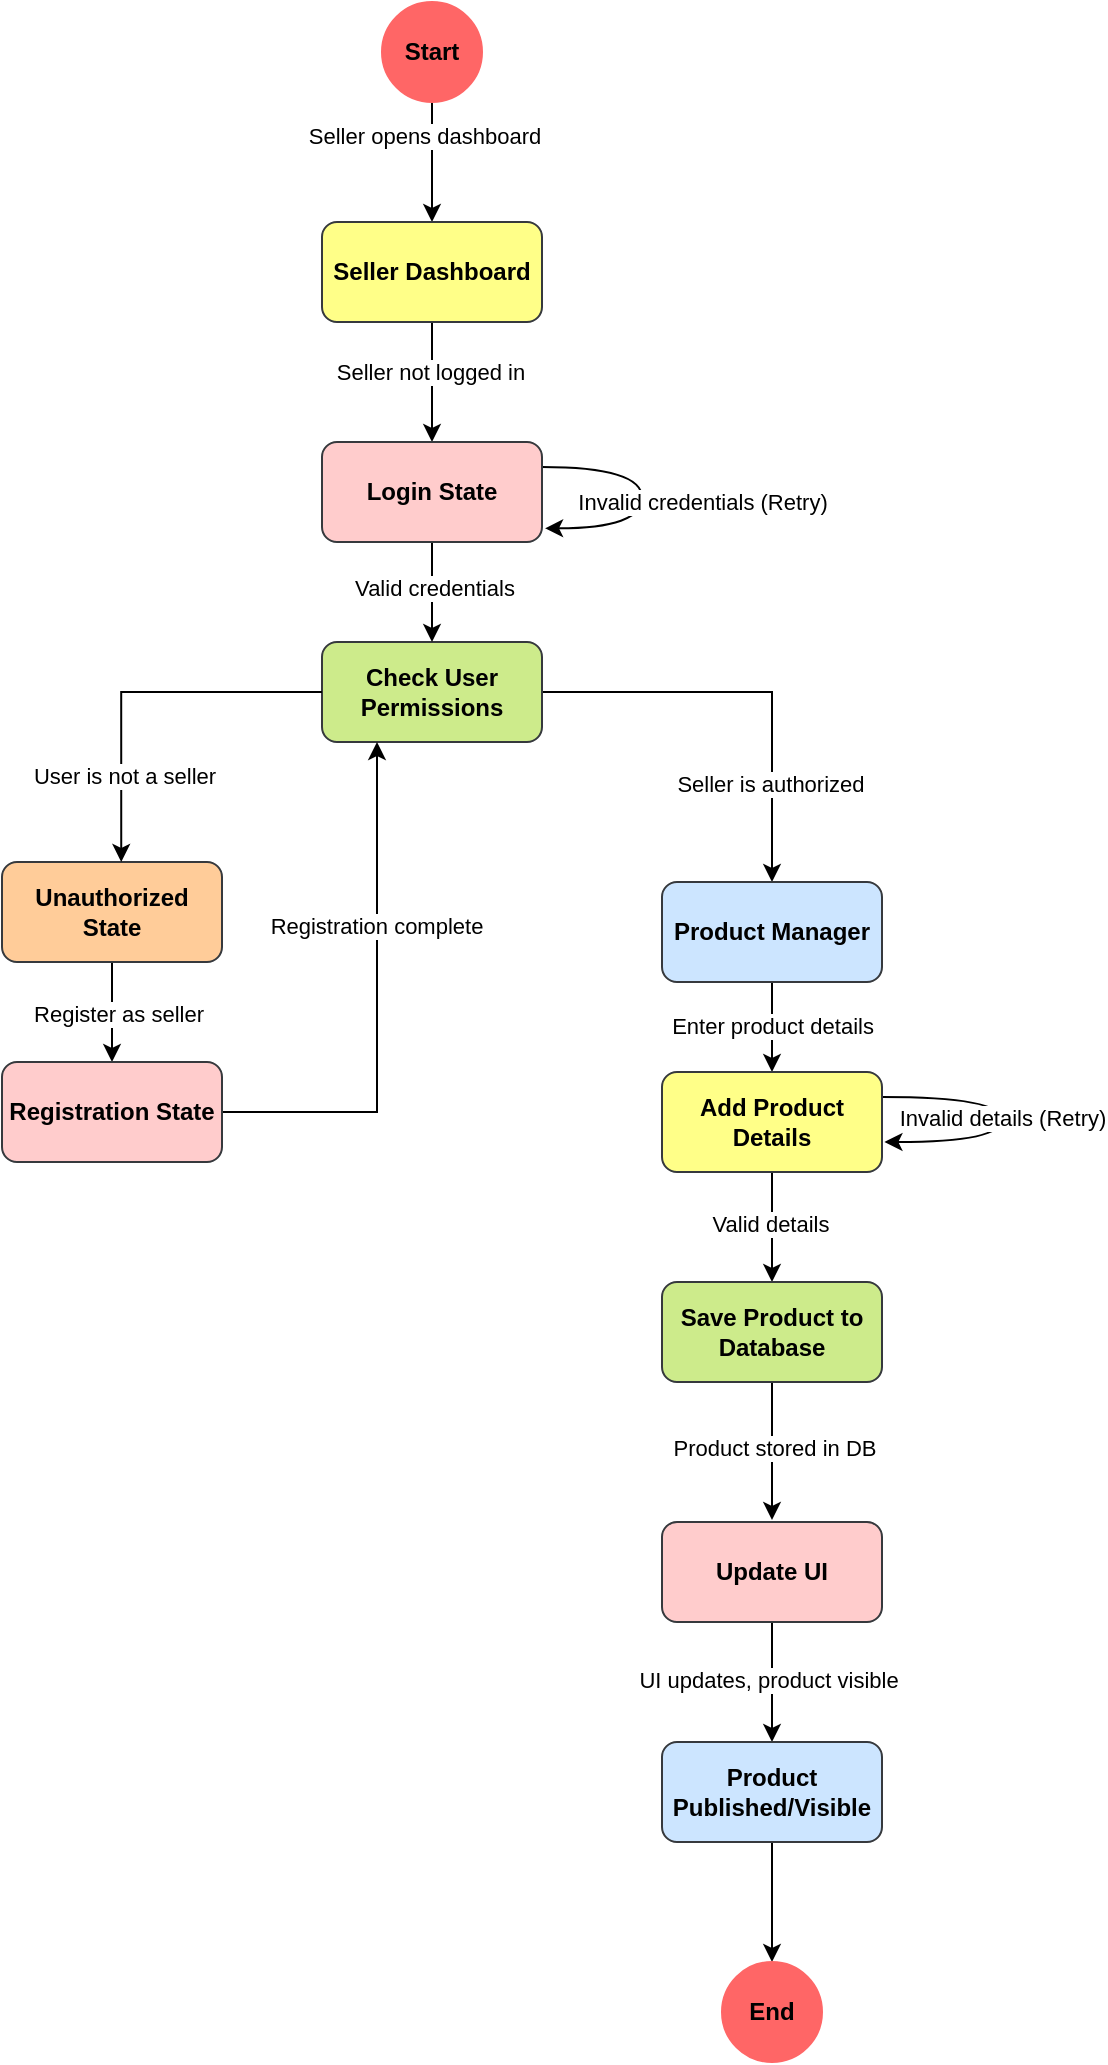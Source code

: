 <mxfile version="26.0.16">
  <diagram name="Page-1" id="LVca1TQFc_IRdbiSPORM">
    <mxGraphModel dx="819" dy="446" grid="1" gridSize="10" guides="1" tooltips="1" connect="1" arrows="1" fold="1" page="1" pageScale="1" pageWidth="827" pageHeight="1169" math="0" shadow="0">
      <root>
        <mxCell id="0" />
        <mxCell id="1" parent="0" />
        <mxCell id="EmD3onqb7K9XQdKV8UgL-1" value="" style="edgeStyle=orthogonalEdgeStyle;rounded=0;orthogonalLoop=1;jettySize=auto;html=1;" edge="1" parent="1" source="EmD3onqb7K9XQdKV8UgL-3" target="EmD3onqb7K9XQdKV8UgL-4">
          <mxGeometry relative="1" as="geometry" />
        </mxCell>
        <mxCell id="EmD3onqb7K9XQdKV8UgL-2" value="Seller opens dashboard" style="edgeLabel;html=1;align=center;verticalAlign=middle;resizable=0;points=[];" vertex="1" connectable="0" parent="EmD3onqb7K9XQdKV8UgL-1">
          <mxGeometry x="-0.433" y="-4" relative="1" as="geometry">
            <mxPoint as="offset" />
          </mxGeometry>
        </mxCell>
        <mxCell id="EmD3onqb7K9XQdKV8UgL-3" value="Start" style="ellipse;whiteSpace=wrap;html=1;aspect=fixed;fillColor=#FF6666;strokeColor=#FF6666;fontStyle=1" vertex="1" parent="1">
          <mxGeometry x="440" width="50" height="50" as="geometry" />
        </mxCell>
        <mxCell id="EmD3onqb7K9XQdKV8UgL-50" style="edgeStyle=orthogonalEdgeStyle;rounded=0;orthogonalLoop=1;jettySize=auto;html=1;entryX=0.5;entryY=0;entryDx=0;entryDy=0;" edge="1" parent="1" source="EmD3onqb7K9XQdKV8UgL-4" target="EmD3onqb7K9XQdKV8UgL-19">
          <mxGeometry relative="1" as="geometry" />
        </mxCell>
        <mxCell id="EmD3onqb7K9XQdKV8UgL-51" value="Seller not logged in" style="edgeLabel;html=1;align=center;verticalAlign=middle;resizable=0;points=[];" vertex="1" connectable="0" parent="EmD3onqb7K9XQdKV8UgL-50">
          <mxGeometry x="-0.171" y="-1" relative="1" as="geometry">
            <mxPoint as="offset" />
          </mxGeometry>
        </mxCell>
        <mxCell id="EmD3onqb7K9XQdKV8UgL-4" value="Seller Dashboard" style="rounded=1;whiteSpace=wrap;html=1;fontStyle=1;fillColor=#ffff88;strokeColor=#36393d;" vertex="1" parent="1">
          <mxGeometry x="410" y="110" width="110" height="50" as="geometry" />
        </mxCell>
        <mxCell id="EmD3onqb7K9XQdKV8UgL-62" style="edgeStyle=orthogonalEdgeStyle;rounded=0;orthogonalLoop=1;jettySize=auto;html=1;entryX=0.5;entryY=0;entryDx=0;entryDy=0;" edge="1" parent="1" source="EmD3onqb7K9XQdKV8UgL-9" target="EmD3onqb7K9XQdKV8UgL-27">
          <mxGeometry relative="1" as="geometry" />
        </mxCell>
        <mxCell id="EmD3onqb7K9XQdKV8UgL-63" value="Seller is authorized" style="edgeLabel;html=1;align=center;verticalAlign=middle;resizable=0;points=[];" vertex="1" connectable="0" parent="EmD3onqb7K9XQdKV8UgL-62">
          <mxGeometry x="0.529" y="-1" relative="1" as="geometry">
            <mxPoint as="offset" />
          </mxGeometry>
        </mxCell>
        <mxCell id="EmD3onqb7K9XQdKV8UgL-9" value="Check User Permissions" style="rounded=1;whiteSpace=wrap;html=1;fontStyle=1;fillColor=#cdeb8b;strokeColor=#36393d;" vertex="1" parent="1">
          <mxGeometry x="410" y="320" width="110" height="50" as="geometry" />
        </mxCell>
        <mxCell id="EmD3onqb7K9XQdKV8UgL-58" style="edgeStyle=orthogonalEdgeStyle;rounded=0;orthogonalLoop=1;jettySize=auto;html=1;entryX=0.5;entryY=0;entryDx=0;entryDy=0;" edge="1" parent="1" source="EmD3onqb7K9XQdKV8UgL-14" target="EmD3onqb7K9XQdKV8UgL-22">
          <mxGeometry relative="1" as="geometry" />
        </mxCell>
        <mxCell id="EmD3onqb7K9XQdKV8UgL-59" value="Register as seller" style="edgeLabel;html=1;align=center;verticalAlign=middle;resizable=0;points=[];" vertex="1" connectable="0" parent="EmD3onqb7K9XQdKV8UgL-58">
          <mxGeometry x="0.04" y="3" relative="1" as="geometry">
            <mxPoint as="offset" />
          </mxGeometry>
        </mxCell>
        <mxCell id="EmD3onqb7K9XQdKV8UgL-14" value="Unauthorized State" style="rounded=1;whiteSpace=wrap;html=1;fontStyle=1;fillColor=#ffcc99;strokeColor=#36393d;" vertex="1" parent="1">
          <mxGeometry x="250" y="430" width="110" height="50" as="geometry" />
        </mxCell>
        <mxCell id="EmD3onqb7K9XQdKV8UgL-52" style="edgeStyle=orthogonalEdgeStyle;rounded=0;orthogonalLoop=1;jettySize=auto;html=1;exitX=1;exitY=0.25;exitDx=0;exitDy=0;curved=1;entryX=1.014;entryY=0.863;entryDx=0;entryDy=0;entryPerimeter=0;" edge="1" parent="1" source="EmD3onqb7K9XQdKV8UgL-19" target="EmD3onqb7K9XQdKV8UgL-19">
          <mxGeometry relative="1" as="geometry">
            <mxPoint x="590" y="260" as="targetPoint" />
            <Array as="points">
              <mxPoint x="570" y="233" />
              <mxPoint x="570" y="263" />
            </Array>
          </mxGeometry>
        </mxCell>
        <mxCell id="EmD3onqb7K9XQdKV8UgL-53" value="Invalid credentials (Retry)" style="edgeLabel;html=1;align=center;verticalAlign=middle;resizable=0;points=[];" vertex="1" connectable="0" parent="EmD3onqb7K9XQdKV8UgL-52">
          <mxGeometry x="0.01" y="-1" relative="1" as="geometry">
            <mxPoint x="31" y="2" as="offset" />
          </mxGeometry>
        </mxCell>
        <mxCell id="EmD3onqb7K9XQdKV8UgL-54" style="edgeStyle=orthogonalEdgeStyle;rounded=0;orthogonalLoop=1;jettySize=auto;html=1;entryX=0.5;entryY=0;entryDx=0;entryDy=0;" edge="1" parent="1" source="EmD3onqb7K9XQdKV8UgL-19" target="EmD3onqb7K9XQdKV8UgL-9">
          <mxGeometry relative="1" as="geometry" />
        </mxCell>
        <mxCell id="EmD3onqb7K9XQdKV8UgL-55" value="Valid credentials" style="edgeLabel;html=1;align=center;verticalAlign=middle;resizable=0;points=[];" vertex="1" connectable="0" parent="EmD3onqb7K9XQdKV8UgL-54">
          <mxGeometry x="-0.086" y="1" relative="1" as="geometry">
            <mxPoint as="offset" />
          </mxGeometry>
        </mxCell>
        <mxCell id="EmD3onqb7K9XQdKV8UgL-19" value="Login State" style="rounded=1;whiteSpace=wrap;html=1;fontStyle=1;fillColor=#ffcccc;strokeColor=#36393d;" vertex="1" parent="1">
          <mxGeometry x="410" y="220" width="110" height="50" as="geometry" />
        </mxCell>
        <mxCell id="EmD3onqb7K9XQdKV8UgL-60" style="edgeStyle=orthogonalEdgeStyle;rounded=0;orthogonalLoop=1;jettySize=auto;html=1;exitX=1;exitY=0.5;exitDx=0;exitDy=0;entryX=0.25;entryY=1;entryDx=0;entryDy=0;" edge="1" parent="1" source="EmD3onqb7K9XQdKV8UgL-22" target="EmD3onqb7K9XQdKV8UgL-9">
          <mxGeometry relative="1" as="geometry" />
        </mxCell>
        <mxCell id="EmD3onqb7K9XQdKV8UgL-61" value="Registration complete" style="edgeLabel;html=1;align=center;verticalAlign=middle;resizable=0;points=[];" vertex="1" connectable="0" parent="EmD3onqb7K9XQdKV8UgL-60">
          <mxGeometry x="0.299" y="1" relative="1" as="geometry">
            <mxPoint as="offset" />
          </mxGeometry>
        </mxCell>
        <mxCell id="EmD3onqb7K9XQdKV8UgL-22" value="Registration State" style="rounded=1;whiteSpace=wrap;html=1;fontStyle=1;fillColor=#ffcccc;strokeColor=#36393d;" vertex="1" parent="1">
          <mxGeometry x="250" y="530" width="110" height="50" as="geometry" />
        </mxCell>
        <mxCell id="EmD3onqb7K9XQdKV8UgL-64" style="edgeStyle=orthogonalEdgeStyle;rounded=0;orthogonalLoop=1;jettySize=auto;html=1;exitX=0.5;exitY=1;exitDx=0;exitDy=0;entryX=0.5;entryY=0;entryDx=0;entryDy=0;" edge="1" parent="1" source="EmD3onqb7K9XQdKV8UgL-27" target="EmD3onqb7K9XQdKV8UgL-32">
          <mxGeometry relative="1" as="geometry" />
        </mxCell>
        <mxCell id="EmD3onqb7K9XQdKV8UgL-65" value="Enter product details" style="edgeLabel;html=1;align=center;verticalAlign=middle;resizable=0;points=[];" vertex="1" connectable="0" parent="EmD3onqb7K9XQdKV8UgL-64">
          <mxGeometry x="-0.035" relative="1" as="geometry">
            <mxPoint as="offset" />
          </mxGeometry>
        </mxCell>
        <mxCell id="EmD3onqb7K9XQdKV8UgL-27" value="Product Manager" style="rounded=1;whiteSpace=wrap;html=1;fontStyle=1;fillColor=#cce5ff;strokeColor=#36393d;" vertex="1" parent="1">
          <mxGeometry x="580" y="440" width="110" height="50" as="geometry" />
        </mxCell>
        <mxCell id="EmD3onqb7K9XQdKV8UgL-66" style="edgeStyle=orthogonalEdgeStyle;rounded=0;orthogonalLoop=1;jettySize=auto;html=1;entryX=1.011;entryY=0.7;entryDx=0;entryDy=0;entryPerimeter=0;curved=1;exitX=1;exitY=0.25;exitDx=0;exitDy=0;" edge="1" parent="1" source="EmD3onqb7K9XQdKV8UgL-32" target="EmD3onqb7K9XQdKV8UgL-32">
          <mxGeometry relative="1" as="geometry">
            <mxPoint x="700" y="570" as="targetPoint" />
            <Array as="points">
              <mxPoint x="750" y="548" />
              <mxPoint x="750" y="570" />
            </Array>
          </mxGeometry>
        </mxCell>
        <mxCell id="EmD3onqb7K9XQdKV8UgL-67" value="Invalid details (Retry)" style="edgeLabel;html=1;align=center;verticalAlign=middle;resizable=0;points=[];" vertex="1" connectable="0" parent="EmD3onqb7K9XQdKV8UgL-66">
          <mxGeometry x="-0.002" relative="1" as="geometry">
            <mxPoint as="offset" />
          </mxGeometry>
        </mxCell>
        <mxCell id="EmD3onqb7K9XQdKV8UgL-68" style="edgeStyle=orthogonalEdgeStyle;rounded=0;orthogonalLoop=1;jettySize=auto;html=1;entryX=0.5;entryY=0;entryDx=0;entryDy=0;" edge="1" parent="1" source="EmD3onqb7K9XQdKV8UgL-32" target="EmD3onqb7K9XQdKV8UgL-35">
          <mxGeometry relative="1" as="geometry" />
        </mxCell>
        <mxCell id="EmD3onqb7K9XQdKV8UgL-69" value="Valid details" style="edgeLabel;html=1;align=center;verticalAlign=middle;resizable=0;points=[];" vertex="1" connectable="0" parent="EmD3onqb7K9XQdKV8UgL-68">
          <mxGeometry x="-0.062" y="-1" relative="1" as="geometry">
            <mxPoint as="offset" />
          </mxGeometry>
        </mxCell>
        <mxCell id="EmD3onqb7K9XQdKV8UgL-32" value="Add Product Details" style="rounded=1;whiteSpace=wrap;html=1;fontStyle=1;fillColor=#ffff88;strokeColor=#36393d;" vertex="1" parent="1">
          <mxGeometry x="580" y="535" width="110" height="50" as="geometry" />
        </mxCell>
        <mxCell id="EmD3onqb7K9XQdKV8UgL-70" style="edgeStyle=orthogonalEdgeStyle;rounded=0;orthogonalLoop=1;jettySize=auto;html=1;" edge="1" parent="1" source="EmD3onqb7K9XQdKV8UgL-35">
          <mxGeometry relative="1" as="geometry">
            <mxPoint x="635" y="759" as="targetPoint" />
          </mxGeometry>
        </mxCell>
        <mxCell id="EmD3onqb7K9XQdKV8UgL-71" value="Product stored in DB" style="edgeLabel;html=1;align=center;verticalAlign=middle;resizable=0;points=[];" vertex="1" connectable="0" parent="EmD3onqb7K9XQdKV8UgL-70">
          <mxGeometry x="-0.046" y="1" relative="1" as="geometry">
            <mxPoint as="offset" />
          </mxGeometry>
        </mxCell>
        <mxCell id="EmD3onqb7K9XQdKV8UgL-35" value="Save Product to Database" style="rounded=1;whiteSpace=wrap;html=1;fontStyle=1;fillColor=#cdeb8b;strokeColor=#36393d;" vertex="1" parent="1">
          <mxGeometry x="580" y="640" width="110" height="50" as="geometry" />
        </mxCell>
        <mxCell id="EmD3onqb7K9XQdKV8UgL-72" style="edgeStyle=orthogonalEdgeStyle;rounded=0;orthogonalLoop=1;jettySize=auto;html=1;entryX=0.5;entryY=0;entryDx=0;entryDy=0;" edge="1" parent="1" source="EmD3onqb7K9XQdKV8UgL-38" target="EmD3onqb7K9XQdKV8UgL-44">
          <mxGeometry relative="1" as="geometry" />
        </mxCell>
        <mxCell id="EmD3onqb7K9XQdKV8UgL-73" value="UI updates, product visible" style="edgeLabel;html=1;align=center;verticalAlign=middle;resizable=0;points=[];" vertex="1" connectable="0" parent="EmD3onqb7K9XQdKV8UgL-72">
          <mxGeometry x="-0.048" y="-2" relative="1" as="geometry">
            <mxPoint as="offset" />
          </mxGeometry>
        </mxCell>
        <mxCell id="EmD3onqb7K9XQdKV8UgL-38" value="Update UI" style="rounded=1;whiteSpace=wrap;html=1;fontStyle=1;fillColor=#ffcccc;strokeColor=#36393d;" vertex="1" parent="1">
          <mxGeometry x="580" y="760" width="110" height="50" as="geometry" />
        </mxCell>
        <mxCell id="EmD3onqb7K9XQdKV8UgL-74" style="edgeStyle=orthogonalEdgeStyle;rounded=0;orthogonalLoop=1;jettySize=auto;html=1;exitX=0.5;exitY=1;exitDx=0;exitDy=0;entryX=0.5;entryY=0;entryDx=0;entryDy=0;" edge="1" parent="1" source="EmD3onqb7K9XQdKV8UgL-44" target="EmD3onqb7K9XQdKV8UgL-45">
          <mxGeometry relative="1" as="geometry" />
        </mxCell>
        <mxCell id="EmD3onqb7K9XQdKV8UgL-44" value="Product Published/Visible" style="rounded=1;whiteSpace=wrap;html=1;fontStyle=1;fillColor=#cce5ff;strokeColor=#36393d;" vertex="1" parent="1">
          <mxGeometry x="580" y="870" width="110" height="50" as="geometry" />
        </mxCell>
        <mxCell id="EmD3onqb7K9XQdKV8UgL-45" value="End" style="ellipse;whiteSpace=wrap;html=1;aspect=fixed;fillColor=#FF6666;strokeColor=#FF6666;fontStyle=1" vertex="1" parent="1">
          <mxGeometry x="610" y="980" width="50" height="50" as="geometry" />
        </mxCell>
        <mxCell id="EmD3onqb7K9XQdKV8UgL-56" style="edgeStyle=orthogonalEdgeStyle;rounded=0;orthogonalLoop=1;jettySize=auto;html=1;entryX=0.542;entryY=0;entryDx=0;entryDy=0;entryPerimeter=0;" edge="1" parent="1" source="EmD3onqb7K9XQdKV8UgL-9" target="EmD3onqb7K9XQdKV8UgL-14">
          <mxGeometry relative="1" as="geometry" />
        </mxCell>
        <mxCell id="EmD3onqb7K9XQdKV8UgL-57" value="User is not a seller" style="edgeLabel;html=1;align=center;verticalAlign=middle;resizable=0;points=[];" vertex="1" connectable="0" parent="EmD3onqb7K9XQdKV8UgL-56">
          <mxGeometry x="0.531" y="1" relative="1" as="geometry">
            <mxPoint as="offset" />
          </mxGeometry>
        </mxCell>
      </root>
    </mxGraphModel>
  </diagram>
</mxfile>

